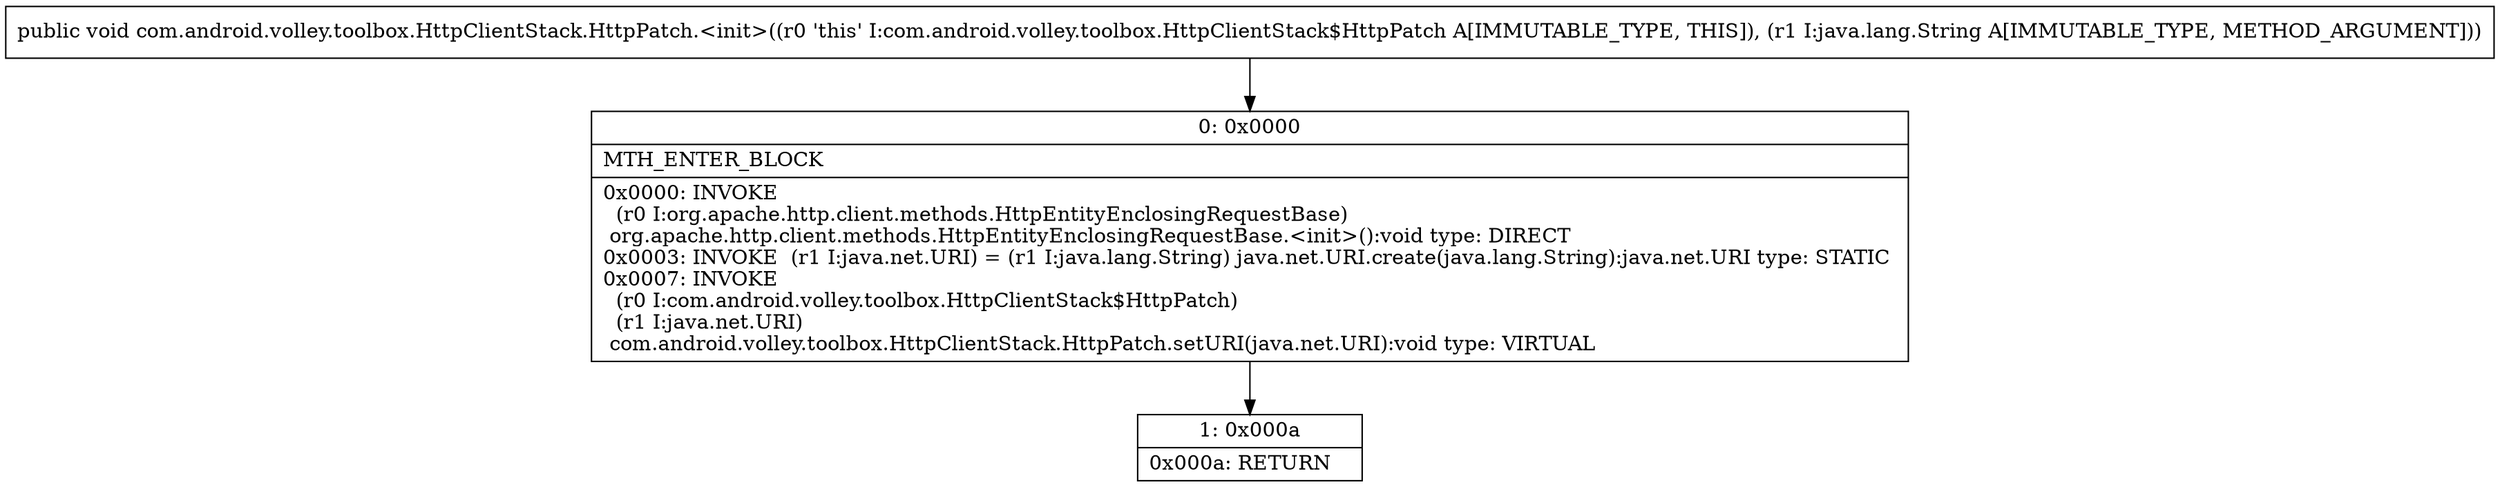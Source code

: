 digraph "CFG forcom.android.volley.toolbox.HttpClientStack.HttpPatch.\<init\>(Ljava\/lang\/String;)V" {
Node_0 [shape=record,label="{0\:\ 0x0000|MTH_ENTER_BLOCK\l|0x0000: INVOKE  \l  (r0 I:org.apache.http.client.methods.HttpEntityEnclosingRequestBase)\l org.apache.http.client.methods.HttpEntityEnclosingRequestBase.\<init\>():void type: DIRECT \l0x0003: INVOKE  (r1 I:java.net.URI) = (r1 I:java.lang.String) java.net.URI.create(java.lang.String):java.net.URI type: STATIC \l0x0007: INVOKE  \l  (r0 I:com.android.volley.toolbox.HttpClientStack$HttpPatch)\l  (r1 I:java.net.URI)\l com.android.volley.toolbox.HttpClientStack.HttpPatch.setURI(java.net.URI):void type: VIRTUAL \l}"];
Node_1 [shape=record,label="{1\:\ 0x000a|0x000a: RETURN   \l}"];
MethodNode[shape=record,label="{public void com.android.volley.toolbox.HttpClientStack.HttpPatch.\<init\>((r0 'this' I:com.android.volley.toolbox.HttpClientStack$HttpPatch A[IMMUTABLE_TYPE, THIS]), (r1 I:java.lang.String A[IMMUTABLE_TYPE, METHOD_ARGUMENT])) }"];
MethodNode -> Node_0;
Node_0 -> Node_1;
}

